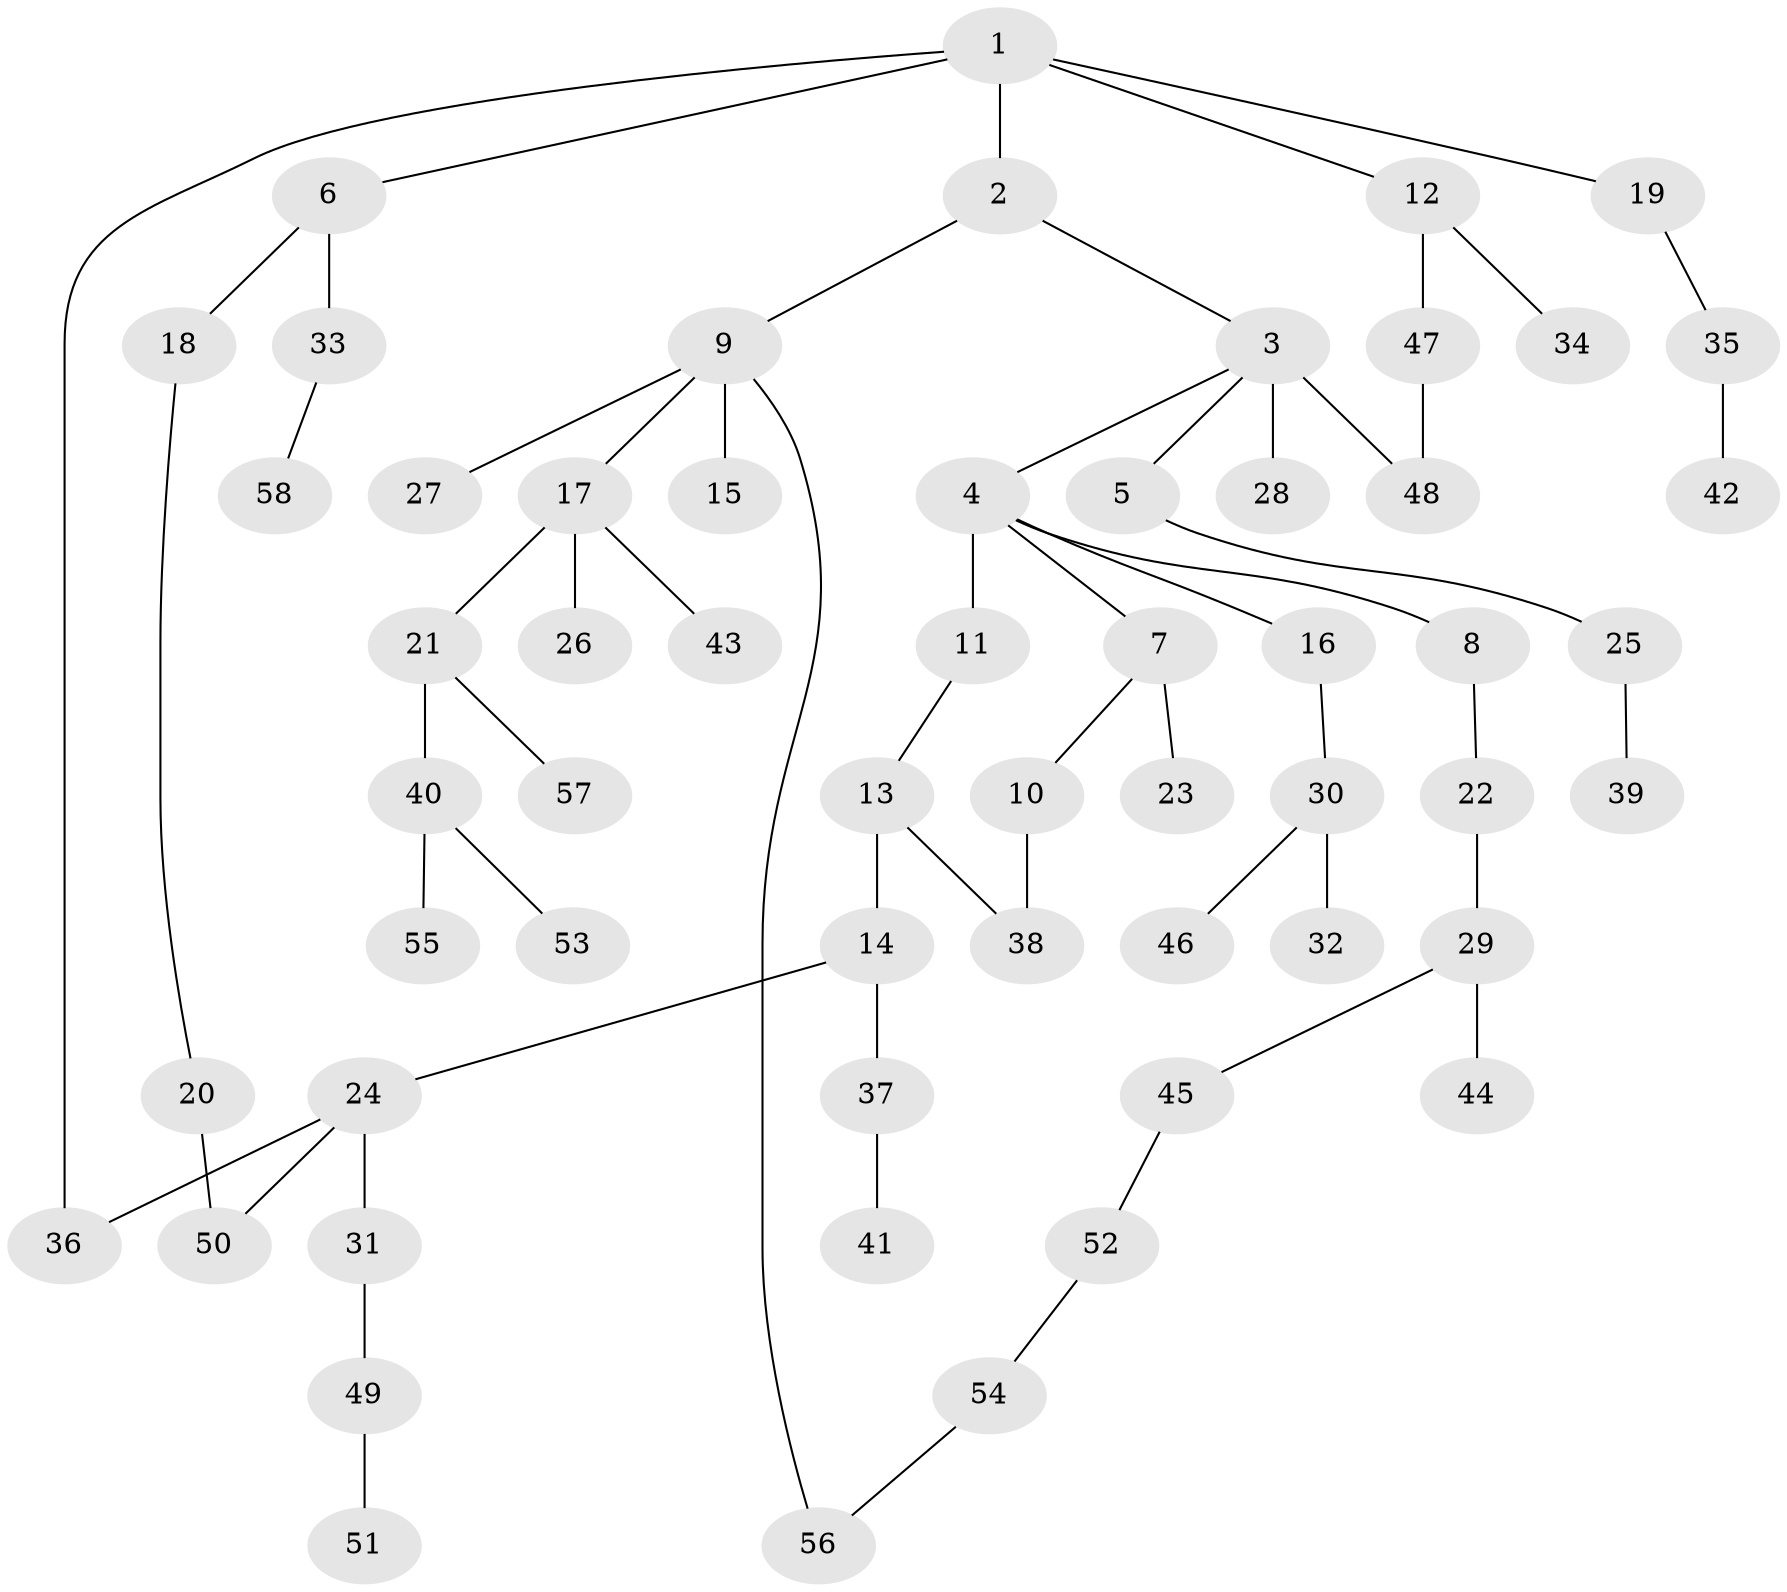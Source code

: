 // original degree distribution, {6: 0.017857142857142856, 4: 0.07142857142857142, 7: 0.008928571428571428, 2: 0.23214285714285715, 3: 0.1875, 5: 0.026785714285714284, 1: 0.45535714285714285}
// Generated by graph-tools (version 1.1) at 2025/34/03/09/25 02:34:17]
// undirected, 58 vertices, 62 edges
graph export_dot {
graph [start="1"]
  node [color=gray90,style=filled];
  1;
  2;
  3;
  4;
  5;
  6;
  7;
  8;
  9;
  10;
  11;
  12;
  13;
  14;
  15;
  16;
  17;
  18;
  19;
  20;
  21;
  22;
  23;
  24;
  25;
  26;
  27;
  28;
  29;
  30;
  31;
  32;
  33;
  34;
  35;
  36;
  37;
  38;
  39;
  40;
  41;
  42;
  43;
  44;
  45;
  46;
  47;
  48;
  49;
  50;
  51;
  52;
  53;
  54;
  55;
  56;
  57;
  58;
  1 -- 2 [weight=1.0];
  1 -- 6 [weight=1.0];
  1 -- 12 [weight=1.0];
  1 -- 19 [weight=1.0];
  1 -- 36 [weight=1.0];
  2 -- 3 [weight=1.0];
  2 -- 9 [weight=1.0];
  3 -- 4 [weight=1.0];
  3 -- 5 [weight=1.0];
  3 -- 28 [weight=4.0];
  3 -- 48 [weight=1.0];
  4 -- 7 [weight=1.0];
  4 -- 8 [weight=1.0];
  4 -- 11 [weight=2.0];
  4 -- 16 [weight=1.0];
  5 -- 25 [weight=1.0];
  6 -- 18 [weight=1.0];
  6 -- 33 [weight=1.0];
  7 -- 10 [weight=1.0];
  7 -- 23 [weight=2.0];
  8 -- 22 [weight=1.0];
  9 -- 15 [weight=2.0];
  9 -- 17 [weight=1.0];
  9 -- 27 [weight=1.0];
  9 -- 56 [weight=1.0];
  10 -- 38 [weight=1.0];
  11 -- 13 [weight=1.0];
  12 -- 34 [weight=1.0];
  12 -- 47 [weight=1.0];
  13 -- 14 [weight=1.0];
  13 -- 38 [weight=1.0];
  14 -- 24 [weight=1.0];
  14 -- 37 [weight=1.0];
  16 -- 30 [weight=1.0];
  17 -- 21 [weight=1.0];
  17 -- 26 [weight=1.0];
  17 -- 43 [weight=1.0];
  18 -- 20 [weight=1.0];
  19 -- 35 [weight=1.0];
  20 -- 50 [weight=1.0];
  21 -- 40 [weight=1.0];
  21 -- 57 [weight=1.0];
  22 -- 29 [weight=1.0];
  24 -- 31 [weight=2.0];
  24 -- 36 [weight=1.0];
  24 -- 50 [weight=1.0];
  25 -- 39 [weight=1.0];
  29 -- 44 [weight=1.0];
  29 -- 45 [weight=1.0];
  30 -- 32 [weight=1.0];
  30 -- 46 [weight=1.0];
  31 -- 49 [weight=1.0];
  33 -- 58 [weight=1.0];
  35 -- 42 [weight=1.0];
  37 -- 41 [weight=1.0];
  40 -- 53 [weight=1.0];
  40 -- 55 [weight=1.0];
  45 -- 52 [weight=1.0];
  47 -- 48 [weight=1.0];
  49 -- 51 [weight=1.0];
  52 -- 54 [weight=1.0];
  54 -- 56 [weight=1.0];
}
